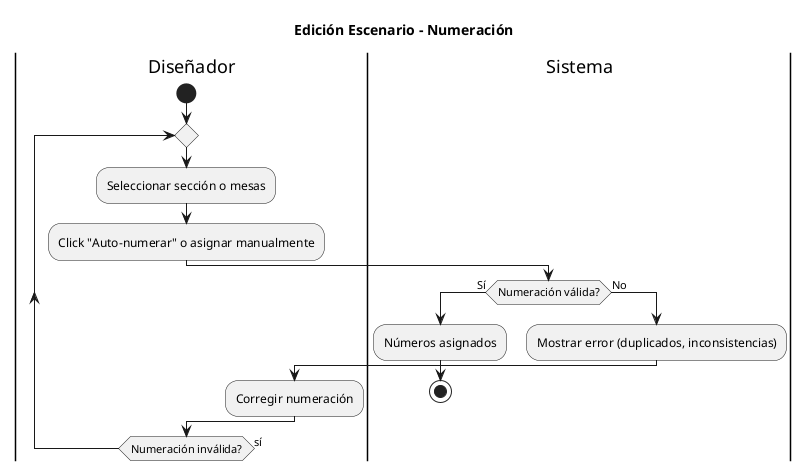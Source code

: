 @startuml
title Edición Escenario - Numeración
|Diseñador|
start
repeat
  :Seleccionar sección o mesas;
  :Click "Auto-numerar" o asignar manualmente;

  |Sistema|
  if (Numeración válida?) then (Sí)
    :Números asignados;
    stop
  else (No)
    :Mostrar error (duplicados, inconsistencias);
    |Diseñador|
    :Corregir numeración;
  endif
repeat while (Numeración inválida?) is (sí)
@enduml
